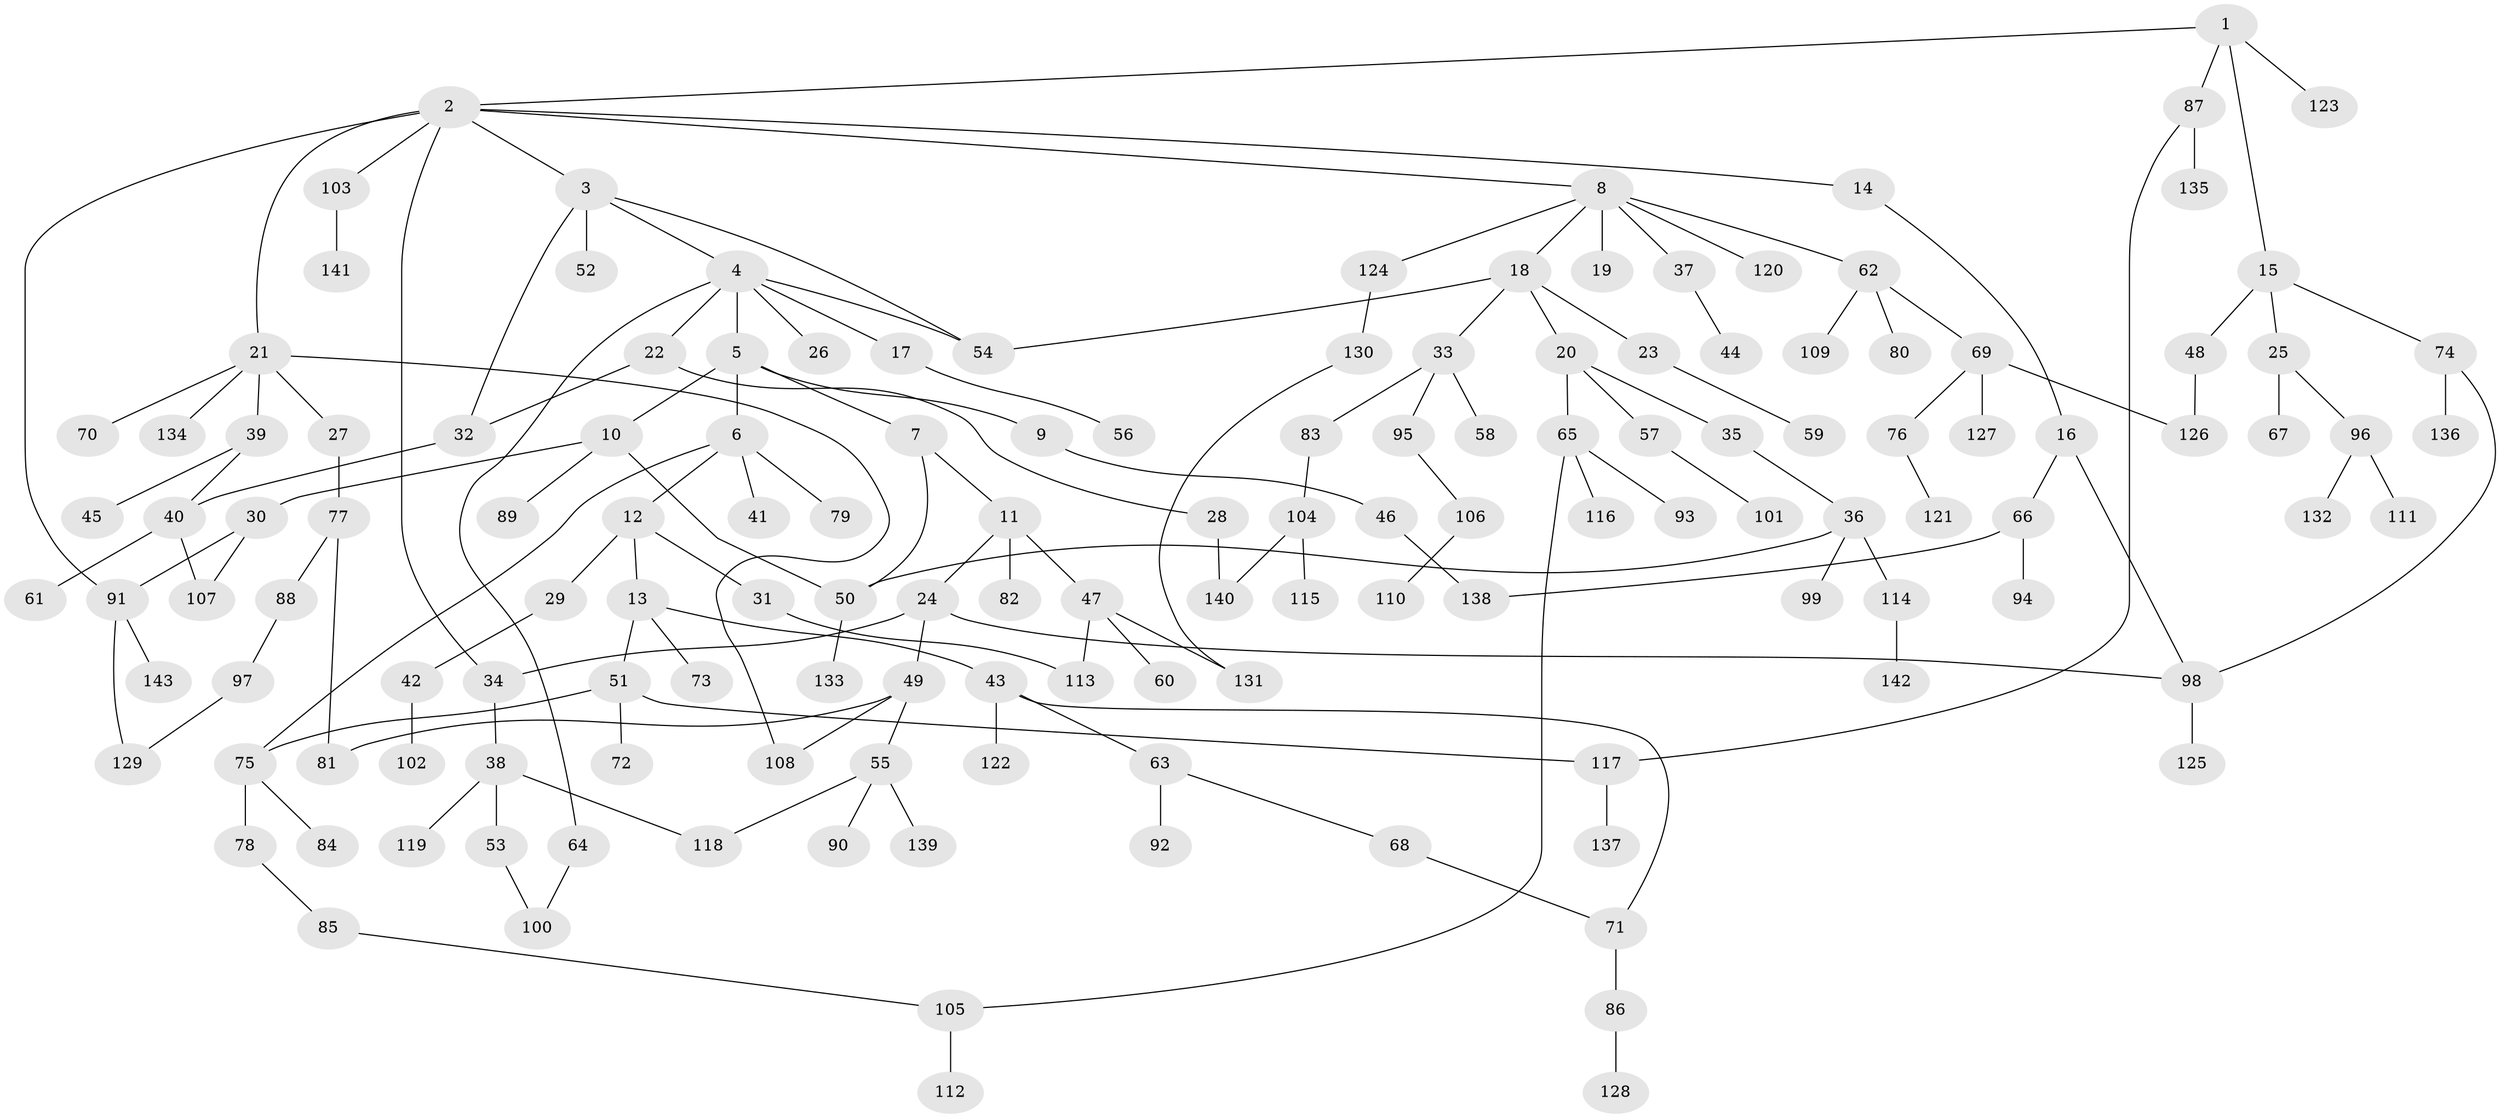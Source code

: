// coarse degree distribution, {3: 0.3023255813953488, 8: 0.011627906976744186, 4: 0.09302325581395349, 6: 0.023255813953488372, 5: 0.03488372093023256, 2: 0.313953488372093, 1: 0.22093023255813954}
// Generated by graph-tools (version 1.1) at 2025/48/03/04/25 22:48:48]
// undirected, 143 vertices, 167 edges
graph export_dot {
  node [color=gray90,style=filled];
  1;
  2;
  3;
  4;
  5;
  6;
  7;
  8;
  9;
  10;
  11;
  12;
  13;
  14;
  15;
  16;
  17;
  18;
  19;
  20;
  21;
  22;
  23;
  24;
  25;
  26;
  27;
  28;
  29;
  30;
  31;
  32;
  33;
  34;
  35;
  36;
  37;
  38;
  39;
  40;
  41;
  42;
  43;
  44;
  45;
  46;
  47;
  48;
  49;
  50;
  51;
  52;
  53;
  54;
  55;
  56;
  57;
  58;
  59;
  60;
  61;
  62;
  63;
  64;
  65;
  66;
  67;
  68;
  69;
  70;
  71;
  72;
  73;
  74;
  75;
  76;
  77;
  78;
  79;
  80;
  81;
  82;
  83;
  84;
  85;
  86;
  87;
  88;
  89;
  90;
  91;
  92;
  93;
  94;
  95;
  96;
  97;
  98;
  99;
  100;
  101;
  102;
  103;
  104;
  105;
  106;
  107;
  108;
  109;
  110;
  111;
  112;
  113;
  114;
  115;
  116;
  117;
  118;
  119;
  120;
  121;
  122;
  123;
  124;
  125;
  126;
  127;
  128;
  129;
  130;
  131;
  132;
  133;
  134;
  135;
  136;
  137;
  138;
  139;
  140;
  141;
  142;
  143;
  1 -- 2;
  1 -- 15;
  1 -- 87;
  1 -- 123;
  2 -- 3;
  2 -- 8;
  2 -- 14;
  2 -- 21;
  2 -- 34;
  2 -- 91;
  2 -- 103;
  3 -- 4;
  3 -- 32;
  3 -- 52;
  3 -- 54;
  4 -- 5;
  4 -- 17;
  4 -- 22;
  4 -- 26;
  4 -- 64;
  4 -- 54;
  5 -- 6;
  5 -- 7;
  5 -- 9;
  5 -- 10;
  6 -- 12;
  6 -- 41;
  6 -- 75;
  6 -- 79;
  7 -- 11;
  7 -- 50;
  8 -- 18;
  8 -- 19;
  8 -- 37;
  8 -- 62;
  8 -- 120;
  8 -- 124;
  9 -- 46;
  10 -- 30;
  10 -- 50;
  10 -- 89;
  11 -- 24;
  11 -- 47;
  11 -- 82;
  12 -- 13;
  12 -- 29;
  12 -- 31;
  13 -- 43;
  13 -- 51;
  13 -- 73;
  14 -- 16;
  15 -- 25;
  15 -- 48;
  15 -- 74;
  16 -- 66;
  16 -- 98;
  17 -- 56;
  18 -- 20;
  18 -- 23;
  18 -- 33;
  18 -- 54;
  20 -- 35;
  20 -- 57;
  20 -- 65;
  21 -- 27;
  21 -- 39;
  21 -- 70;
  21 -- 108;
  21 -- 134;
  22 -- 28;
  22 -- 32;
  23 -- 59;
  24 -- 49;
  24 -- 98;
  24 -- 34;
  25 -- 67;
  25 -- 96;
  27 -- 77;
  28 -- 140;
  29 -- 42;
  30 -- 107;
  30 -- 91;
  31 -- 113;
  32 -- 40;
  33 -- 58;
  33 -- 83;
  33 -- 95;
  34 -- 38;
  35 -- 36;
  36 -- 99;
  36 -- 114;
  36 -- 50;
  37 -- 44;
  38 -- 53;
  38 -- 118;
  38 -- 119;
  39 -- 40;
  39 -- 45;
  40 -- 61;
  40 -- 107;
  42 -- 102;
  43 -- 63;
  43 -- 122;
  43 -- 71;
  46 -- 138;
  47 -- 60;
  47 -- 131;
  47 -- 113;
  48 -- 126;
  49 -- 55;
  49 -- 108;
  49 -- 81;
  50 -- 133;
  51 -- 72;
  51 -- 117;
  51 -- 75;
  53 -- 100;
  55 -- 90;
  55 -- 139;
  55 -- 118;
  57 -- 101;
  62 -- 69;
  62 -- 80;
  62 -- 109;
  63 -- 68;
  63 -- 92;
  64 -- 100;
  65 -- 93;
  65 -- 105;
  65 -- 116;
  66 -- 94;
  66 -- 138;
  68 -- 71;
  69 -- 76;
  69 -- 127;
  69 -- 126;
  71 -- 86;
  74 -- 136;
  74 -- 98;
  75 -- 78;
  75 -- 84;
  76 -- 121;
  77 -- 81;
  77 -- 88;
  78 -- 85;
  83 -- 104;
  85 -- 105;
  86 -- 128;
  87 -- 135;
  87 -- 117;
  88 -- 97;
  91 -- 143;
  91 -- 129;
  95 -- 106;
  96 -- 111;
  96 -- 132;
  97 -- 129;
  98 -- 125;
  103 -- 141;
  104 -- 115;
  104 -- 140;
  105 -- 112;
  106 -- 110;
  114 -- 142;
  117 -- 137;
  124 -- 130;
  130 -- 131;
}
